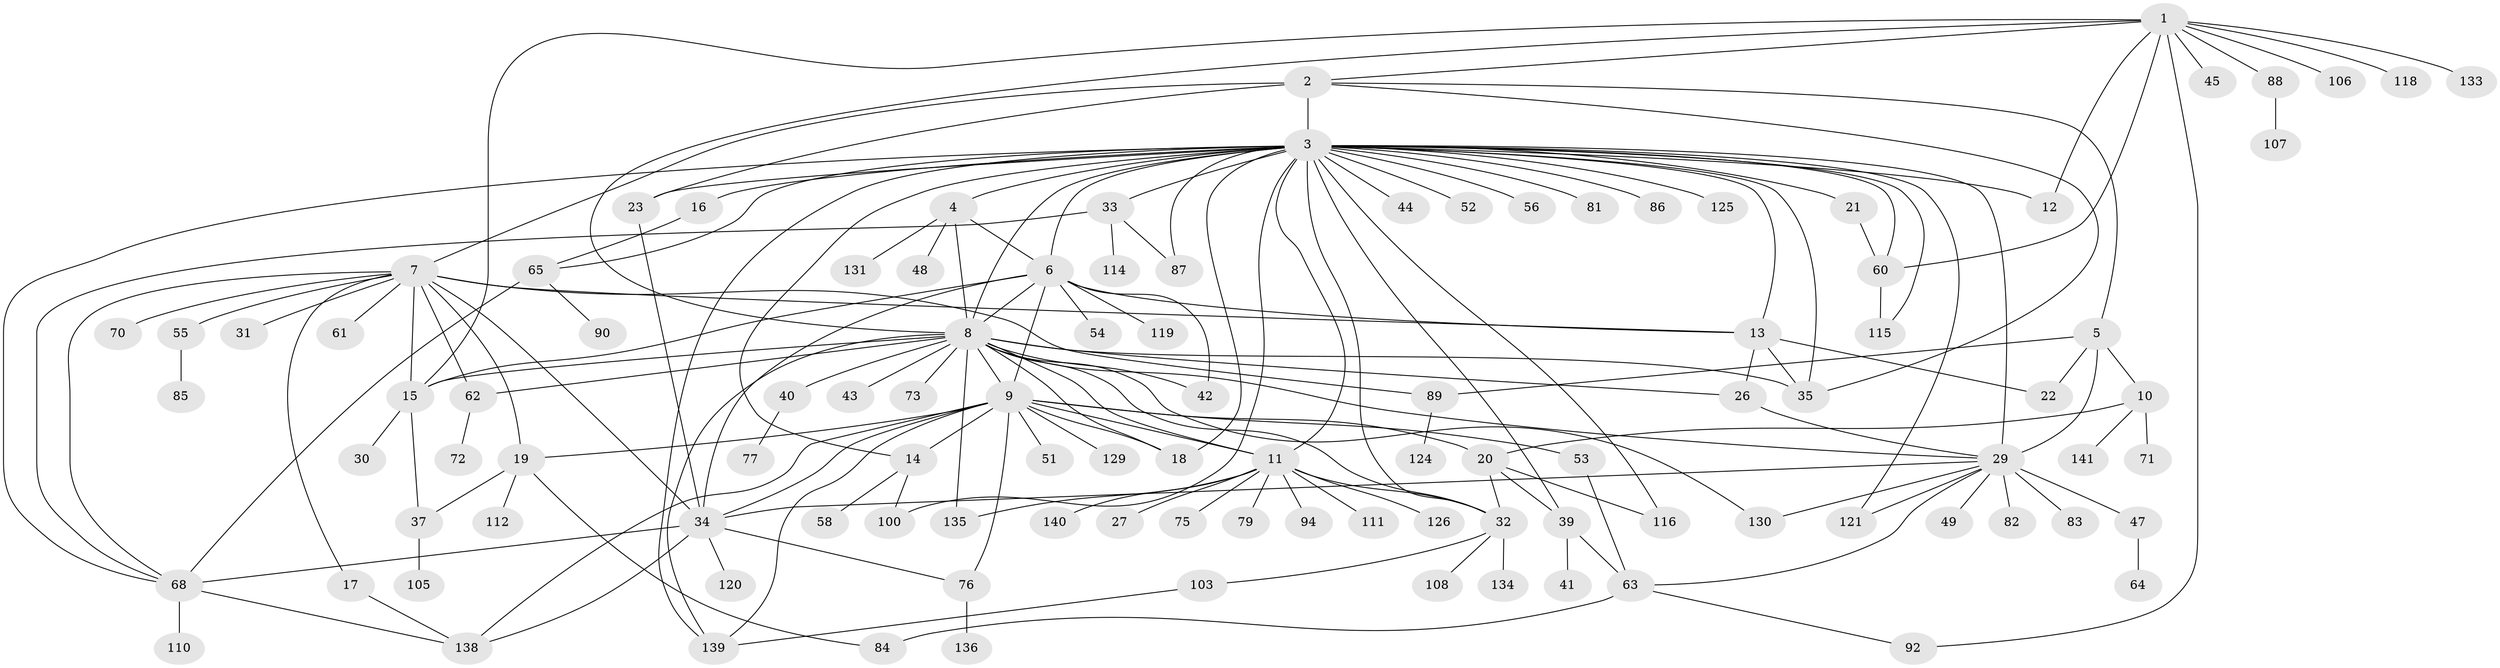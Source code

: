 // Generated by graph-tools (version 1.1) at 2025/51/02/27/25 19:51:59]
// undirected, 107 vertices, 170 edges
graph export_dot {
graph [start="1"]
  node [color=gray90,style=filled];
  1 [super="+69"];
  2 [super="+109"];
  3 [super="+78"];
  4 [super="+28"];
  5 [super="+36"];
  6 [super="+25"];
  7 [super="+102"];
  8 [super="+24"];
  9 [super="+127"];
  10;
  11 [super="+93"];
  12;
  13 [super="+46"];
  14;
  15 [super="+96"];
  16 [super="+101"];
  17;
  18;
  19 [super="+122"];
  20;
  21;
  22 [super="+67"];
  23 [super="+57"];
  26 [super="+128"];
  27;
  29 [super="+59"];
  30;
  31;
  32 [super="+66"];
  33 [super="+99"];
  34 [super="+38"];
  35 [super="+50"];
  37;
  39 [super="+80"];
  40;
  41;
  42;
  43;
  44;
  45 [super="+132"];
  47;
  48;
  49;
  51;
  52;
  53;
  54;
  55;
  56;
  58;
  60 [super="+113"];
  61;
  62 [super="+74"];
  63 [super="+117"];
  64;
  65 [super="+97"];
  68 [super="+123"];
  70 [super="+95"];
  71;
  72;
  73;
  75;
  76 [super="+104"];
  77;
  79;
  81;
  82;
  83;
  84;
  85;
  86;
  87;
  88;
  89 [super="+91"];
  90;
  92 [super="+98"];
  94;
  100;
  103;
  105;
  106;
  107;
  108;
  110;
  111;
  112;
  114;
  115;
  116;
  118;
  119;
  120;
  121 [super="+137"];
  124;
  125;
  126;
  129;
  130;
  131;
  133;
  134;
  135;
  136;
  138;
  139;
  140;
  141;
  1 -- 2;
  1 -- 12;
  1 -- 15;
  1 -- 45;
  1 -- 60;
  1 -- 88;
  1 -- 92;
  1 -- 106;
  1 -- 118;
  1 -- 133;
  1 -- 8;
  2 -- 3;
  2 -- 5;
  2 -- 7 [weight=2];
  2 -- 35;
  2 -- 23;
  3 -- 4;
  3 -- 8 [weight=2];
  3 -- 11;
  3 -- 12;
  3 -- 14;
  3 -- 16;
  3 -- 18;
  3 -- 21;
  3 -- 23;
  3 -- 29;
  3 -- 32;
  3 -- 33;
  3 -- 35;
  3 -- 39;
  3 -- 44;
  3 -- 52;
  3 -- 56;
  3 -- 60;
  3 -- 65;
  3 -- 81;
  3 -- 86;
  3 -- 87;
  3 -- 100;
  3 -- 115;
  3 -- 116;
  3 -- 121;
  3 -- 125;
  3 -- 139;
  3 -- 68;
  3 -- 13;
  3 -- 6;
  4 -- 6;
  4 -- 8;
  4 -- 48;
  4 -- 131;
  5 -- 10;
  5 -- 29;
  5 -- 22;
  5 -- 89;
  6 -- 8;
  6 -- 15;
  6 -- 54;
  6 -- 34;
  6 -- 119;
  6 -- 42;
  6 -- 13;
  6 -- 9;
  7 -- 13;
  7 -- 17;
  7 -- 19;
  7 -- 31;
  7 -- 55;
  7 -- 61;
  7 -- 70;
  7 -- 89;
  7 -- 34;
  7 -- 15;
  7 -- 68;
  7 -- 62;
  8 -- 9 [weight=2];
  8 -- 11;
  8 -- 15;
  8 -- 18;
  8 -- 26;
  8 -- 32;
  8 -- 40;
  8 -- 42;
  8 -- 43;
  8 -- 62;
  8 -- 73;
  8 -- 130;
  8 -- 135;
  8 -- 139;
  8 -- 35;
  8 -- 29;
  9 -- 11;
  9 -- 14;
  9 -- 18;
  9 -- 19;
  9 -- 20;
  9 -- 51;
  9 -- 53;
  9 -- 76;
  9 -- 129;
  9 -- 138;
  9 -- 139;
  9 -- 34;
  10 -- 20;
  10 -- 71;
  10 -- 141;
  11 -- 27;
  11 -- 75;
  11 -- 79;
  11 -- 94;
  11 -- 111;
  11 -- 126;
  11 -- 135;
  11 -- 140;
  11 -- 32;
  13 -- 22 [weight=2];
  13 -- 26;
  13 -- 35;
  14 -- 58;
  14 -- 100;
  15 -- 30;
  15 -- 37;
  16 -- 65;
  17 -- 138;
  19 -- 37;
  19 -- 84;
  19 -- 112;
  20 -- 39;
  20 -- 116;
  20 -- 32;
  21 -- 60;
  23 -- 34;
  26 -- 29;
  29 -- 47;
  29 -- 49;
  29 -- 63;
  29 -- 82;
  29 -- 83;
  29 -- 34;
  29 -- 130;
  29 -- 121;
  32 -- 108;
  32 -- 134;
  32 -- 103;
  33 -- 68;
  33 -- 87;
  33 -- 114;
  34 -- 76;
  34 -- 68;
  34 -- 120;
  34 -- 138;
  37 -- 105;
  39 -- 41;
  39 -- 63;
  40 -- 77;
  47 -- 64;
  53 -- 63;
  55 -- 85;
  60 -- 115;
  62 -- 72;
  63 -- 84;
  63 -- 92;
  65 -- 90;
  65 -- 68;
  68 -- 110;
  68 -- 138;
  76 -- 136;
  88 -- 107;
  89 -- 124;
  103 -- 139;
}
